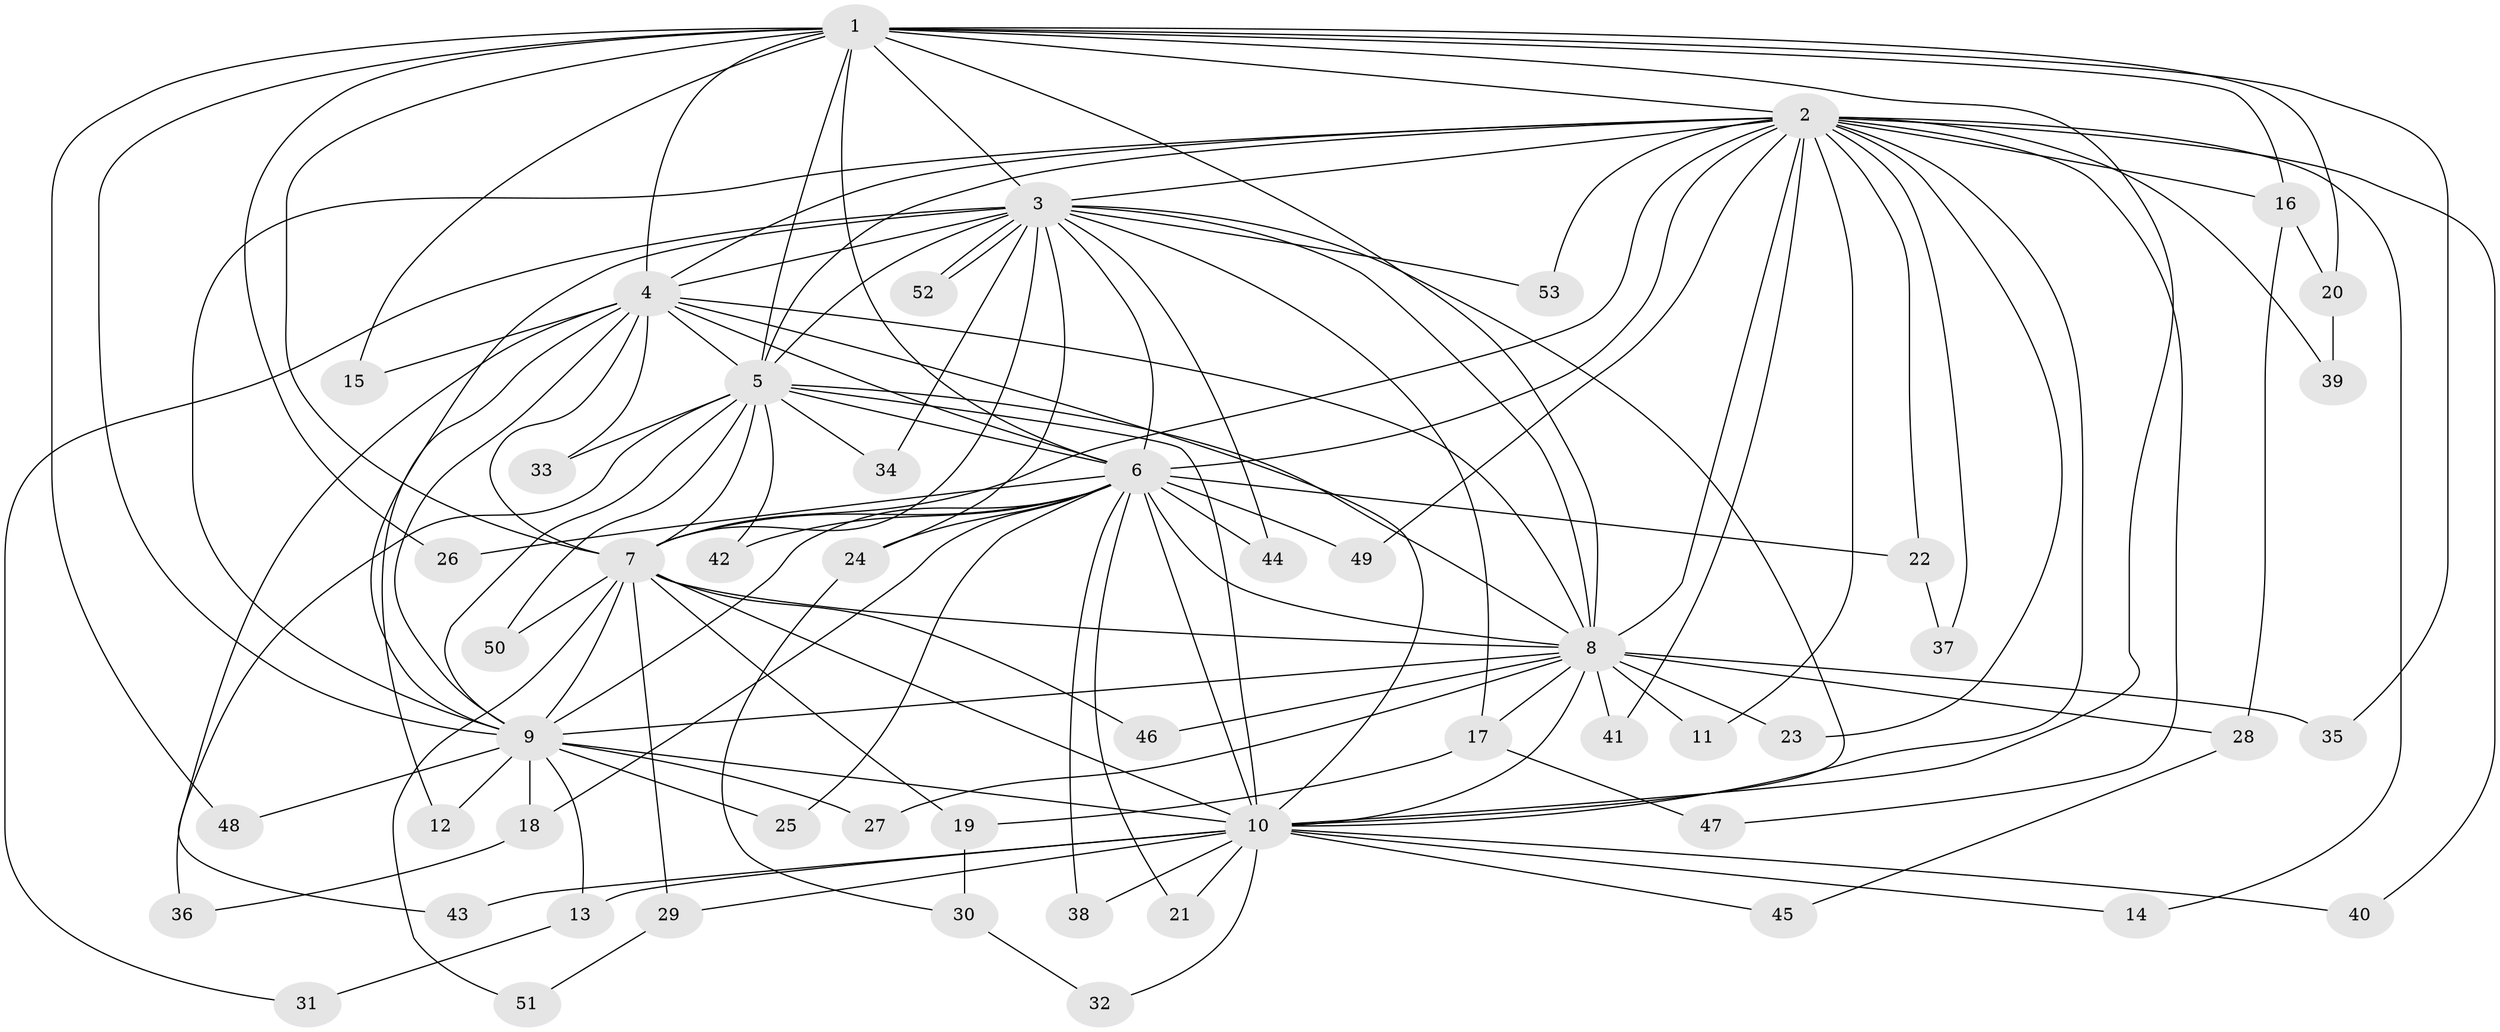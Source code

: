 // coarse degree distribution, {13: 0.02631578947368421, 17: 0.02631578947368421, 15: 0.02631578947368421, 11: 0.02631578947368421, 12: 0.05263157894736842, 16: 0.02631578947368421, 14: 0.02631578947368421, 20: 0.02631578947368421, 2: 0.6052631578947368, 5: 0.02631578947368421, 4: 0.05263157894736842, 3: 0.05263157894736842, 1: 0.02631578947368421}
// Generated by graph-tools (version 1.1) at 2025/41/03/06/25 10:41:39]
// undirected, 53 vertices, 131 edges
graph export_dot {
graph [start="1"]
  node [color=gray90,style=filled];
  1;
  2;
  3;
  4;
  5;
  6;
  7;
  8;
  9;
  10;
  11;
  12;
  13;
  14;
  15;
  16;
  17;
  18;
  19;
  20;
  21;
  22;
  23;
  24;
  25;
  26;
  27;
  28;
  29;
  30;
  31;
  32;
  33;
  34;
  35;
  36;
  37;
  38;
  39;
  40;
  41;
  42;
  43;
  44;
  45;
  46;
  47;
  48;
  49;
  50;
  51;
  52;
  53;
  1 -- 2;
  1 -- 3;
  1 -- 4;
  1 -- 5;
  1 -- 6;
  1 -- 7;
  1 -- 8;
  1 -- 9;
  1 -- 10;
  1 -- 15;
  1 -- 16;
  1 -- 20;
  1 -- 26;
  1 -- 35;
  1 -- 48;
  2 -- 3;
  2 -- 4;
  2 -- 5;
  2 -- 6;
  2 -- 7;
  2 -- 8;
  2 -- 9;
  2 -- 10;
  2 -- 11;
  2 -- 14;
  2 -- 16;
  2 -- 22;
  2 -- 23;
  2 -- 37;
  2 -- 39;
  2 -- 40;
  2 -- 41;
  2 -- 47;
  2 -- 49;
  2 -- 53;
  3 -- 4;
  3 -- 5;
  3 -- 6;
  3 -- 7;
  3 -- 8;
  3 -- 9;
  3 -- 10;
  3 -- 17;
  3 -- 24;
  3 -- 31;
  3 -- 34;
  3 -- 44;
  3 -- 52;
  3 -- 52;
  3 -- 53;
  4 -- 5;
  4 -- 6;
  4 -- 7;
  4 -- 8;
  4 -- 9;
  4 -- 10;
  4 -- 12;
  4 -- 15;
  4 -- 33;
  4 -- 43;
  5 -- 6;
  5 -- 7;
  5 -- 8;
  5 -- 9;
  5 -- 10;
  5 -- 33;
  5 -- 34;
  5 -- 36;
  5 -- 42;
  5 -- 50;
  6 -- 7;
  6 -- 8;
  6 -- 9;
  6 -- 10;
  6 -- 18;
  6 -- 21;
  6 -- 22;
  6 -- 24;
  6 -- 25;
  6 -- 26;
  6 -- 38;
  6 -- 42;
  6 -- 44;
  6 -- 49;
  7 -- 8;
  7 -- 9;
  7 -- 10;
  7 -- 19;
  7 -- 29;
  7 -- 46;
  7 -- 50;
  7 -- 51;
  8 -- 9;
  8 -- 10;
  8 -- 11;
  8 -- 17;
  8 -- 23;
  8 -- 27;
  8 -- 28;
  8 -- 35;
  8 -- 41;
  8 -- 46;
  9 -- 10;
  9 -- 12;
  9 -- 13;
  9 -- 18;
  9 -- 25;
  9 -- 27;
  9 -- 48;
  10 -- 13;
  10 -- 14;
  10 -- 21;
  10 -- 29;
  10 -- 32;
  10 -- 38;
  10 -- 40;
  10 -- 43;
  10 -- 45;
  13 -- 31;
  16 -- 20;
  16 -- 28;
  17 -- 19;
  17 -- 47;
  18 -- 36;
  19 -- 30;
  20 -- 39;
  22 -- 37;
  24 -- 30;
  28 -- 45;
  29 -- 51;
  30 -- 32;
}

